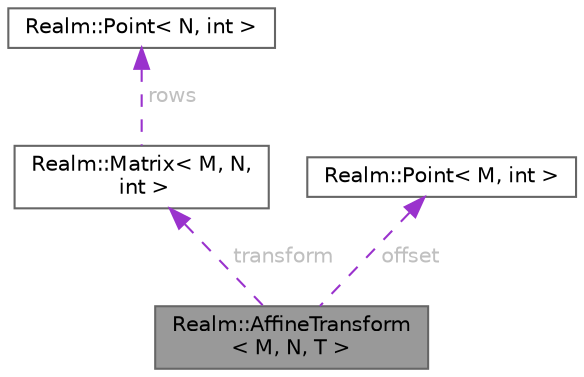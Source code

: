 digraph "Realm::AffineTransform&lt; M, N, T &gt;"
{
 // LATEX_PDF_SIZE
  bgcolor="transparent";
  edge [fontname=Helvetica,fontsize=10,labelfontname=Helvetica,labelfontsize=10];
  node [fontname=Helvetica,fontsize=10,shape=box,height=0.2,width=0.4];
  Node1 [id="Node000001",label="Realm::AffineTransform\l\< M, N, T \>",height=0.2,width=0.4,color="gray40", fillcolor="grey60", style="filled", fontcolor="black",tooltip=" "];
  Node2 -> Node1 [id="edge1_Node000001_Node000002",dir="back",color="darkorchid3",style="dashed",tooltip=" ",label=" transform",fontcolor="grey" ];
  Node2 [id="Node000002",label="Realm::Matrix\< M, N,\l int \>",height=0.2,width=0.4,color="gray40", fillcolor="white", style="filled",URL="$structRealm_1_1Matrix.html",tooltip=" "];
  Node3 -> Node2 [id="edge2_Node000002_Node000003",dir="back",color="darkorchid3",style="dashed",tooltip=" ",label=" rows",fontcolor="grey" ];
  Node3 [id="Node000003",label="Realm::Point\< N, int \>",height=0.2,width=0.4,color="gray40", fillcolor="white", style="filled",URL="$structRealm_1_1Point.html",tooltip=" "];
  Node4 -> Node1 [id="edge3_Node000001_Node000004",dir="back",color="darkorchid3",style="dashed",tooltip=" ",label=" offset",fontcolor="grey" ];
  Node4 [id="Node000004",label="Realm::Point\< M, int \>",height=0.2,width=0.4,color="gray40", fillcolor="white", style="filled",URL="$structRealm_1_1Point.html",tooltip=" "];
}
